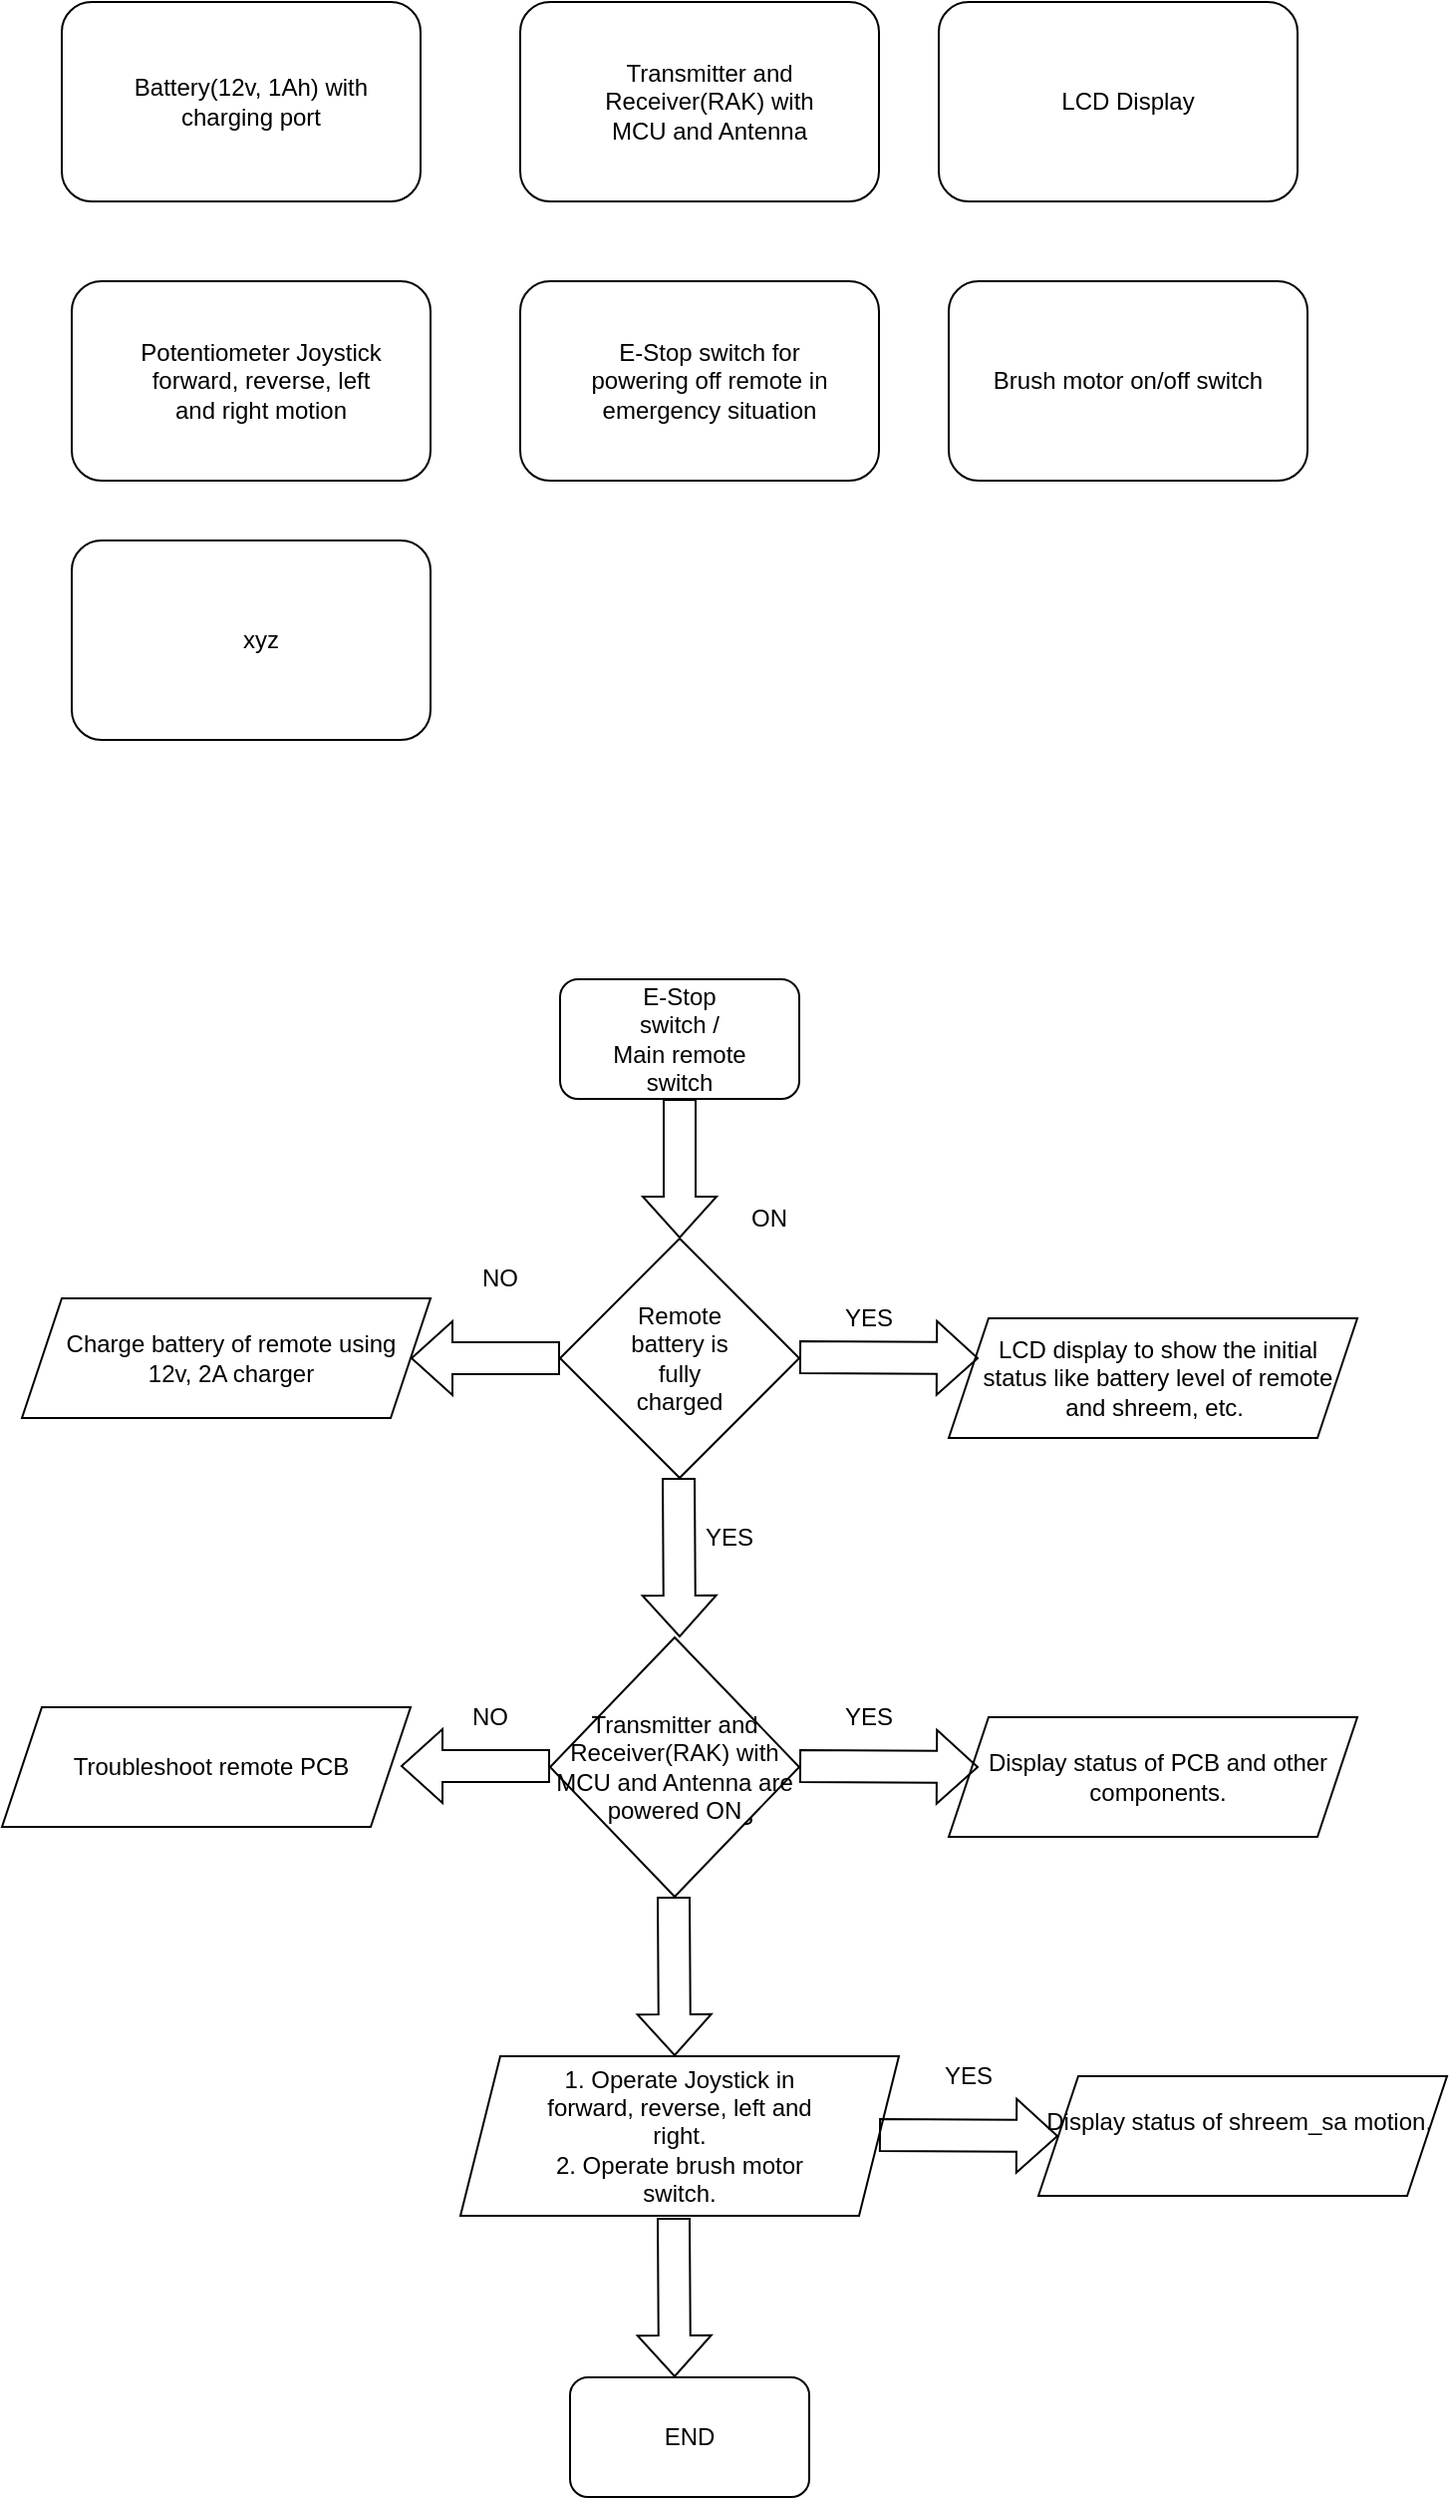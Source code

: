 <mxfile version="24.3.1" type="github">
  <diagram id="C5RBs43oDa-KdzZeNtuy" name="Page-1">
    <mxGraphModel dx="880" dy="500" grid="1" gridSize="10" guides="1" tooltips="1" connect="1" arrows="1" fold="1" page="1" pageScale="1" pageWidth="1169" pageHeight="827" math="0" shadow="0">
      <root>
        <mxCell id="WIyWlLk6GJQsqaUBKTNV-0" />
        <mxCell id="WIyWlLk6GJQsqaUBKTNV-1" parent="WIyWlLk6GJQsqaUBKTNV-0" />
        <mxCell id="G9yZXuzABoH1UZLvW5Pr-1" value="" style="rounded=1;whiteSpace=wrap;html=1;" vertex="1" parent="WIyWlLk6GJQsqaUBKTNV-1">
          <mxGeometry x="90" y="20" width="180" height="100" as="geometry" />
        </mxCell>
        <mxCell id="G9yZXuzABoH1UZLvW5Pr-2" value="Battery(&lt;span style=&quot;background-color: initial;&quot;&gt;12v, 1Ah) with charging port&lt;/span&gt;" style="text;html=1;align=center;verticalAlign=middle;whiteSpace=wrap;rounded=0;" vertex="1" parent="WIyWlLk6GJQsqaUBKTNV-1">
          <mxGeometry x="120" y="40" width="130" height="60" as="geometry" />
        </mxCell>
        <mxCell id="G9yZXuzABoH1UZLvW5Pr-3" value="" style="rounded=1;whiteSpace=wrap;html=1;" vertex="1" parent="WIyWlLk6GJQsqaUBKTNV-1">
          <mxGeometry x="95" y="160" width="180" height="100" as="geometry" />
        </mxCell>
        <mxCell id="G9yZXuzABoH1UZLvW5Pr-4" value="Potentiometer Joystick&lt;div&gt;forward, reverse, left and right motion&lt;/div&gt;" style="text;html=1;align=center;verticalAlign=middle;whiteSpace=wrap;rounded=0;" vertex="1" parent="WIyWlLk6GJQsqaUBKTNV-1">
          <mxGeometry x="125" y="180" width="130" height="60" as="geometry" />
        </mxCell>
        <mxCell id="G9yZXuzABoH1UZLvW5Pr-5" value="" style="rounded=1;whiteSpace=wrap;html=1;" vertex="1" parent="WIyWlLk6GJQsqaUBKTNV-1">
          <mxGeometry x="320" y="20" width="180" height="100" as="geometry" />
        </mxCell>
        <mxCell id="G9yZXuzABoH1UZLvW5Pr-6" value="Transmitter and Receiver(RAK) with MCU and Antenna" style="text;html=1;align=center;verticalAlign=middle;whiteSpace=wrap;rounded=0;" vertex="1" parent="WIyWlLk6GJQsqaUBKTNV-1">
          <mxGeometry x="350" y="40" width="130" height="60" as="geometry" />
        </mxCell>
        <mxCell id="G9yZXuzABoH1UZLvW5Pr-7" value="" style="rounded=1;whiteSpace=wrap;html=1;" vertex="1" parent="WIyWlLk6GJQsqaUBKTNV-1">
          <mxGeometry x="320" y="160" width="180" height="100" as="geometry" />
        </mxCell>
        <mxCell id="G9yZXuzABoH1UZLvW5Pr-8" value="E-Stop switch for powering off remote in emergency situation" style="text;html=1;align=center;verticalAlign=middle;whiteSpace=wrap;rounded=0;" vertex="1" parent="WIyWlLk6GJQsqaUBKTNV-1">
          <mxGeometry x="350" y="180" width="130" height="60" as="geometry" />
        </mxCell>
        <mxCell id="G9yZXuzABoH1UZLvW5Pr-9" value="" style="rounded=1;whiteSpace=wrap;html=1;" vertex="1" parent="WIyWlLk6GJQsqaUBKTNV-1">
          <mxGeometry x="530" y="20" width="180" height="100" as="geometry" />
        </mxCell>
        <mxCell id="G9yZXuzABoH1UZLvW5Pr-10" value="LCD Display" style="text;html=1;align=center;verticalAlign=middle;whiteSpace=wrap;rounded=0;" vertex="1" parent="WIyWlLk6GJQsqaUBKTNV-1">
          <mxGeometry x="560" y="40" width="130" height="60" as="geometry" />
        </mxCell>
        <mxCell id="G9yZXuzABoH1UZLvW5Pr-11" value="Brush motor on/off switch" style="rounded=1;whiteSpace=wrap;html=1;" vertex="1" parent="WIyWlLk6GJQsqaUBKTNV-1">
          <mxGeometry x="535" y="160" width="180" height="100" as="geometry" />
        </mxCell>
        <mxCell id="G9yZXuzABoH1UZLvW5Pr-13" value="" style="rhombus;whiteSpace=wrap;html=1;" vertex="1" parent="WIyWlLk6GJQsqaUBKTNV-1">
          <mxGeometry x="340" y="640" width="120" height="120" as="geometry" />
        </mxCell>
        <mxCell id="G9yZXuzABoH1UZLvW5Pr-14" value="" style="rounded=1;whiteSpace=wrap;html=1;" vertex="1" parent="WIyWlLk6GJQsqaUBKTNV-1">
          <mxGeometry x="95" y="290" width="180" height="100" as="geometry" />
        </mxCell>
        <mxCell id="G9yZXuzABoH1UZLvW5Pr-15" value="xyz" style="text;html=1;align=center;verticalAlign=middle;whiteSpace=wrap;rounded=0;" vertex="1" parent="WIyWlLk6GJQsqaUBKTNV-1">
          <mxGeometry x="125" y="310" width="130" height="60" as="geometry" />
        </mxCell>
        <mxCell id="G9yZXuzABoH1UZLvW5Pr-16" value="Remote battery is fully charged" style="text;html=1;align=center;verticalAlign=middle;whiteSpace=wrap;rounded=0;" vertex="1" parent="WIyWlLk6GJQsqaUBKTNV-1">
          <mxGeometry x="365" y="680" width="70" height="40" as="geometry" />
        </mxCell>
        <mxCell id="G9yZXuzABoH1UZLvW5Pr-19" value="" style="shape=flexArrow;endArrow=classic;html=1;rounded=0;width=16;endSize=6.5;exitX=0.5;exitY=1;exitDx=0;exitDy=0;" edge="1" parent="WIyWlLk6GJQsqaUBKTNV-1" source="G9yZXuzABoH1UZLvW5Pr-23">
          <mxGeometry width="50" height="50" relative="1" as="geometry">
            <mxPoint x="400" y="600" as="sourcePoint" />
            <mxPoint x="400" y="640" as="targetPoint" />
          </mxGeometry>
        </mxCell>
        <mxCell id="G9yZXuzABoH1UZLvW5Pr-20" value="ON" style="text;html=1;align=center;verticalAlign=middle;whiteSpace=wrap;rounded=0;" vertex="1" parent="WIyWlLk6GJQsqaUBKTNV-1">
          <mxGeometry x="410" y="610" width="70" height="40" as="geometry" />
        </mxCell>
        <mxCell id="G9yZXuzABoH1UZLvW5Pr-21" value="" style="shape=parallelogram;perimeter=parallelogramPerimeter;whiteSpace=wrap;html=1;fixedSize=1;" vertex="1" parent="WIyWlLk6GJQsqaUBKTNV-1">
          <mxGeometry x="535" y="680" width="205" height="60" as="geometry" />
        </mxCell>
        <mxCell id="G9yZXuzABoH1UZLvW5Pr-22" value="LCD display to show the initial status like battery level of remote and shreem, etc.&amp;nbsp;" style="text;html=1;align=center;verticalAlign=middle;whiteSpace=wrap;rounded=0;" vertex="1" parent="WIyWlLk6GJQsqaUBKTNV-1">
          <mxGeometry x="550" y="690" width="180" height="40" as="geometry" />
        </mxCell>
        <mxCell id="G9yZXuzABoH1UZLvW5Pr-23" value="" style="rounded=1;whiteSpace=wrap;html=1;" vertex="1" parent="WIyWlLk6GJQsqaUBKTNV-1">
          <mxGeometry x="340" y="510" width="120" height="60" as="geometry" />
        </mxCell>
        <mxCell id="G9yZXuzABoH1UZLvW5Pr-25" value="E-Stop switch / Main remote switch" style="text;html=1;align=center;verticalAlign=middle;whiteSpace=wrap;rounded=0;" vertex="1" parent="WIyWlLk6GJQsqaUBKTNV-1">
          <mxGeometry x="365" y="520" width="70" height="40" as="geometry" />
        </mxCell>
        <mxCell id="G9yZXuzABoH1UZLvW5Pr-26" value="" style="shape=flexArrow;endArrow=classic;html=1;rounded=0;width=16;endSize=6.5;exitX=0.5;exitY=1;exitDx=0;exitDy=0;entryX=0.5;entryY=0;entryDx=0;entryDy=0;" edge="1" parent="WIyWlLk6GJQsqaUBKTNV-1">
          <mxGeometry width="50" height="50" relative="1" as="geometry">
            <mxPoint x="399.5" y="760" as="sourcePoint" />
            <mxPoint x="400" y="840" as="targetPoint" />
          </mxGeometry>
        </mxCell>
        <mxCell id="G9yZXuzABoH1UZLvW5Pr-27" value="YES" style="text;html=1;align=center;verticalAlign=middle;whiteSpace=wrap;rounded=0;" vertex="1" parent="WIyWlLk6GJQsqaUBKTNV-1">
          <mxGeometry x="390" y="770" width="70" height="40" as="geometry" />
        </mxCell>
        <mxCell id="G9yZXuzABoH1UZLvW5Pr-28" value="" style="shape=parallelogram;perimeter=parallelogramPerimeter;whiteSpace=wrap;html=1;fixedSize=1;" vertex="1" parent="WIyWlLk6GJQsqaUBKTNV-1">
          <mxGeometry x="70" y="670" width="205" height="60" as="geometry" />
        </mxCell>
        <mxCell id="G9yZXuzABoH1UZLvW5Pr-29" value="Charge battery of remote using 12v, 2A charger" style="text;html=1;align=center;verticalAlign=middle;whiteSpace=wrap;rounded=0;" vertex="1" parent="WIyWlLk6GJQsqaUBKTNV-1">
          <mxGeometry x="85" y="680" width="180" height="40" as="geometry" />
        </mxCell>
        <mxCell id="G9yZXuzABoH1UZLvW5Pr-30" value="" style="shape=flexArrow;endArrow=classic;html=1;rounded=0;width=16;endSize=6.5;exitX=0;exitY=0.5;exitDx=0;exitDy=0;entryX=1;entryY=0.5;entryDx=0;entryDy=0;" edge="1" parent="WIyWlLk6GJQsqaUBKTNV-1" source="G9yZXuzABoH1UZLvW5Pr-13" target="G9yZXuzABoH1UZLvW5Pr-29">
          <mxGeometry width="50" height="50" relative="1" as="geometry">
            <mxPoint x="310" y="700" as="sourcePoint" />
            <mxPoint x="310" y="770" as="targetPoint" />
          </mxGeometry>
        </mxCell>
        <mxCell id="G9yZXuzABoH1UZLvW5Pr-31" value="NO" style="text;html=1;align=center;verticalAlign=middle;whiteSpace=wrap;rounded=0;" vertex="1" parent="WIyWlLk6GJQsqaUBKTNV-1">
          <mxGeometry x="275" y="640" width="70" height="40" as="geometry" />
        </mxCell>
        <mxCell id="G9yZXuzABoH1UZLvW5Pr-32" value="" style="shape=flexArrow;endArrow=classic;html=1;rounded=0;width=16;endSize=6.5;exitX=0;exitY=0.5;exitDx=0;exitDy=0;entryX=0;entryY=0.25;entryDx=0;entryDy=0;" edge="1" parent="WIyWlLk6GJQsqaUBKTNV-1" target="G9yZXuzABoH1UZLvW5Pr-22">
          <mxGeometry width="50" height="50" relative="1" as="geometry">
            <mxPoint x="460" y="699.5" as="sourcePoint" />
            <mxPoint x="385" y="699.5" as="targetPoint" />
          </mxGeometry>
        </mxCell>
        <mxCell id="G9yZXuzABoH1UZLvW5Pr-33" value="YES" style="text;html=1;align=center;verticalAlign=middle;whiteSpace=wrap;rounded=0;" vertex="1" parent="WIyWlLk6GJQsqaUBKTNV-1">
          <mxGeometry x="460" y="660" width="70" height="40" as="geometry" />
        </mxCell>
        <mxCell id="G9yZXuzABoH1UZLvW5Pr-35" value="" style="shape=parallelogram;perimeter=parallelogramPerimeter;whiteSpace=wrap;html=1;fixedSize=1;" vertex="1" parent="WIyWlLk6GJQsqaUBKTNV-1">
          <mxGeometry x="290" y="1050" width="220" height="80" as="geometry" />
        </mxCell>
        <mxCell id="G9yZXuzABoH1UZLvW5Pr-36" value="1. Operate Joystick in forward, reverse, left and right.&lt;div&gt;2. Operate brush motor switch.&lt;/div&gt;" style="text;html=1;align=center;verticalAlign=middle;whiteSpace=wrap;rounded=0;" vertex="1" parent="WIyWlLk6GJQsqaUBKTNV-1">
          <mxGeometry x="330" y="1070" width="140" height="40" as="geometry" />
        </mxCell>
        <mxCell id="G9yZXuzABoH1UZLvW5Pr-37" value="YES" style="text;html=1;align=center;verticalAlign=middle;whiteSpace=wrap;rounded=0;" vertex="1" parent="WIyWlLk6GJQsqaUBKTNV-1">
          <mxGeometry x="390" y="910" width="70" height="40" as="geometry" />
        </mxCell>
        <mxCell id="G9yZXuzABoH1UZLvW5Pr-39" value="" style="shape=parallelogram;perimeter=parallelogramPerimeter;whiteSpace=wrap;html=1;fixedSize=1;" vertex="1" parent="WIyWlLk6GJQsqaUBKTNV-1">
          <mxGeometry x="60" y="875" width="205" height="60" as="geometry" />
        </mxCell>
        <mxCell id="G9yZXuzABoH1UZLvW5Pr-40" value="Troubleshoot remote PCB" style="text;html=1;align=center;verticalAlign=middle;whiteSpace=wrap;rounded=0;" vertex="1" parent="WIyWlLk6GJQsqaUBKTNV-1">
          <mxGeometry x="75" y="885" width="180" height="40" as="geometry" />
        </mxCell>
        <mxCell id="G9yZXuzABoH1UZLvW5Pr-41" value="" style="shape=flexArrow;endArrow=classic;html=1;rounded=0;width=16;endSize=6.5;exitX=0;exitY=0.5;exitDx=0;exitDy=0;entryX=1;entryY=0.5;entryDx=0;entryDy=0;" edge="1" parent="WIyWlLk6GJQsqaUBKTNV-1">
          <mxGeometry width="50" height="50" relative="1" as="geometry">
            <mxPoint x="335" y="904.5" as="sourcePoint" />
            <mxPoint x="260" y="904.5" as="targetPoint" />
          </mxGeometry>
        </mxCell>
        <mxCell id="G9yZXuzABoH1UZLvW5Pr-42" value="NO" style="text;html=1;align=center;verticalAlign=middle;whiteSpace=wrap;rounded=0;" vertex="1" parent="WIyWlLk6GJQsqaUBKTNV-1">
          <mxGeometry x="270" y="860" width="70" height="40" as="geometry" />
        </mxCell>
        <mxCell id="G9yZXuzABoH1UZLvW5Pr-43" value="" style="shape=parallelogram;perimeter=parallelogramPerimeter;whiteSpace=wrap;html=1;fixedSize=1;" vertex="1" parent="WIyWlLk6GJQsqaUBKTNV-1">
          <mxGeometry x="535" y="880" width="205" height="60" as="geometry" />
        </mxCell>
        <mxCell id="G9yZXuzABoH1UZLvW5Pr-44" value="Display status of PCB and other components." style="text;html=1;align=center;verticalAlign=middle;whiteSpace=wrap;rounded=0;" vertex="1" parent="WIyWlLk6GJQsqaUBKTNV-1">
          <mxGeometry x="550" y="890" width="180" height="40" as="geometry" />
        </mxCell>
        <mxCell id="G9yZXuzABoH1UZLvW5Pr-45" value="Transmitter and Receiver(RAK) with MCU and Antenna are powered ON" style="rhombus;whiteSpace=wrap;html=1;" vertex="1" parent="WIyWlLk6GJQsqaUBKTNV-1">
          <mxGeometry x="335" y="840" width="125" height="130" as="geometry" />
        </mxCell>
        <mxCell id="G9yZXuzABoH1UZLvW5Pr-46" value="" style="shape=flexArrow;endArrow=classic;html=1;rounded=0;width=16;endSize=6.5;exitX=0;exitY=0.5;exitDx=0;exitDy=0;entryX=0;entryY=0.25;entryDx=0;entryDy=0;" edge="1" parent="WIyWlLk6GJQsqaUBKTNV-1">
          <mxGeometry width="50" height="50" relative="1" as="geometry">
            <mxPoint x="460" y="904.5" as="sourcePoint" />
            <mxPoint x="550" y="905" as="targetPoint" />
          </mxGeometry>
        </mxCell>
        <mxCell id="G9yZXuzABoH1UZLvW5Pr-47" value="YES" style="text;html=1;align=center;verticalAlign=middle;whiteSpace=wrap;rounded=0;" vertex="1" parent="WIyWlLk6GJQsqaUBKTNV-1">
          <mxGeometry x="460" y="860" width="70" height="40" as="geometry" />
        </mxCell>
        <mxCell id="G9yZXuzABoH1UZLvW5Pr-48" value="Display status of shreem_sa motion.&amp;nbsp;&lt;div&gt;&lt;br&gt;&lt;/div&gt;" style="shape=parallelogram;perimeter=parallelogramPerimeter;whiteSpace=wrap;html=1;fixedSize=1;" vertex="1" parent="WIyWlLk6GJQsqaUBKTNV-1">
          <mxGeometry x="580" y="1060" width="205" height="60" as="geometry" />
        </mxCell>
        <mxCell id="G9yZXuzABoH1UZLvW5Pr-49" value="" style="shape=flexArrow;endArrow=classic;html=1;rounded=0;width=16;endSize=6.5;exitX=0;exitY=0.5;exitDx=0;exitDy=0;entryX=0;entryY=0.25;entryDx=0;entryDy=0;" edge="1" parent="WIyWlLk6GJQsqaUBKTNV-1">
          <mxGeometry width="50" height="50" relative="1" as="geometry">
            <mxPoint x="500" y="1089.5" as="sourcePoint" />
            <mxPoint x="590" y="1090" as="targetPoint" />
          </mxGeometry>
        </mxCell>
        <mxCell id="G9yZXuzABoH1UZLvW5Pr-50" value="YES" style="text;html=1;align=center;verticalAlign=middle;whiteSpace=wrap;rounded=0;" vertex="1" parent="WIyWlLk6GJQsqaUBKTNV-1">
          <mxGeometry x="510" y="1040" width="70" height="40" as="geometry" />
        </mxCell>
        <mxCell id="G9yZXuzABoH1UZLvW5Pr-51" value="END" style="rounded=1;whiteSpace=wrap;html=1;" vertex="1" parent="WIyWlLk6GJQsqaUBKTNV-1">
          <mxGeometry x="345" y="1211" width="120" height="60" as="geometry" />
        </mxCell>
        <mxCell id="G9yZXuzABoH1UZLvW5Pr-53" value="" style="shape=flexArrow;endArrow=classic;html=1;rounded=0;width=16;endSize=6.5;exitX=0.5;exitY=1;exitDx=0;exitDy=0;entryX=0.5;entryY=0;entryDx=0;entryDy=0;" edge="1" parent="WIyWlLk6GJQsqaUBKTNV-1">
          <mxGeometry width="50" height="50" relative="1" as="geometry">
            <mxPoint x="397" y="970" as="sourcePoint" />
            <mxPoint x="397.5" y="1050" as="targetPoint" />
          </mxGeometry>
        </mxCell>
        <mxCell id="G9yZXuzABoH1UZLvW5Pr-54" value="" style="shape=flexArrow;endArrow=classic;html=1;rounded=0;width=16;endSize=6.5;exitX=0.5;exitY=1;exitDx=0;exitDy=0;entryX=0.5;entryY=0;entryDx=0;entryDy=0;" edge="1" parent="WIyWlLk6GJQsqaUBKTNV-1">
          <mxGeometry width="50" height="50" relative="1" as="geometry">
            <mxPoint x="397" y="1131" as="sourcePoint" />
            <mxPoint x="397.5" y="1211" as="targetPoint" />
          </mxGeometry>
        </mxCell>
      </root>
    </mxGraphModel>
  </diagram>
</mxfile>
